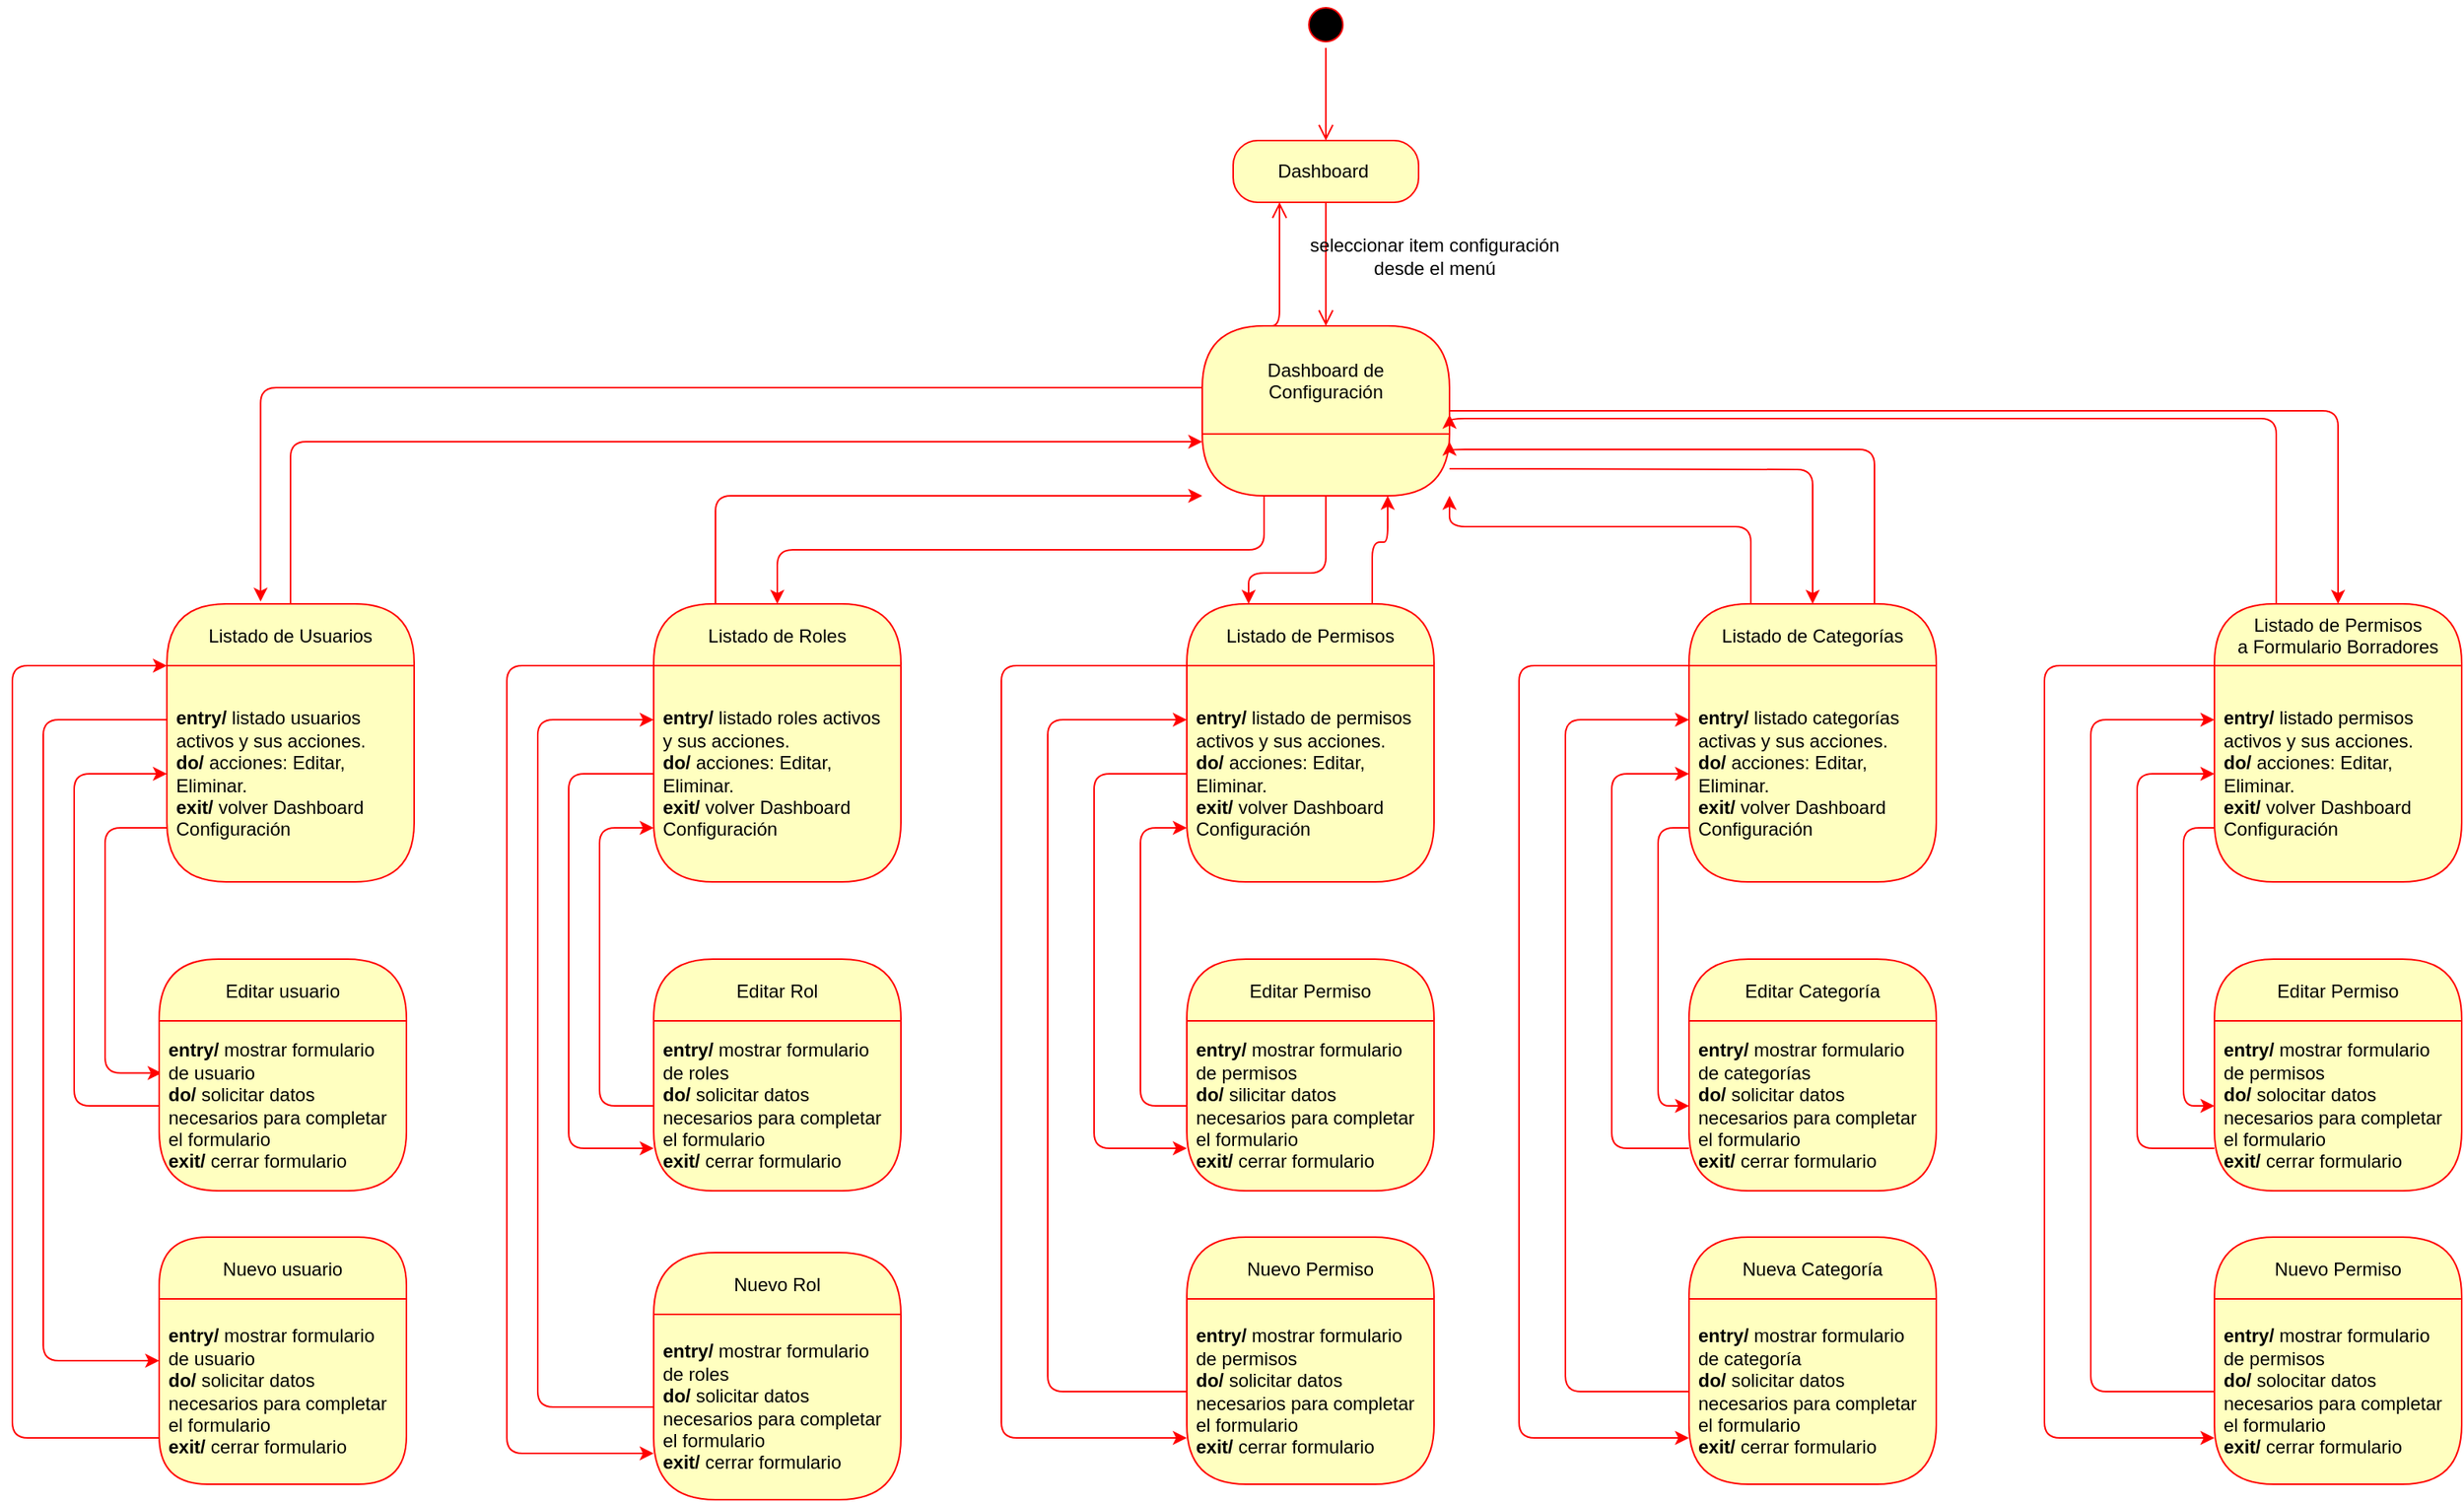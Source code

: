 <mxfile>
    <diagram id="AbvcyODMGbLfHhGxlUP3" name="Page-1">
        <mxGraphModel dx="3198" dy="411" grid="1" gridSize="10" guides="1" tooltips="1" connect="1" arrows="1" fold="1" page="1" pageScale="1" pageWidth="2339" pageHeight="3300" math="0" shadow="0">
            <root>
                <mxCell id="0"/>
                <mxCell id="1" parent="0"/>
                <mxCell id="5" value="" style="ellipse;html=1;shape=startState;fillColor=#000000;strokeColor=#ff0000;" parent="1" vertex="1">
                    <mxGeometry x="460" y="70" width="30" height="30" as="geometry"/>
                </mxCell>
                <mxCell id="6" value="" style="html=1;verticalAlign=bottom;endArrow=open;endSize=8;strokeColor=#ff0000;entryX=0.5;entryY=0;entryDx=0;entryDy=0;" parent="1" source="5" target="7" edge="1">
                    <mxGeometry relative="1" as="geometry">
                        <mxPoint x="475" y="90" as="targetPoint"/>
                    </mxGeometry>
                </mxCell>
                <mxCell id="7" value="Dashboard&amp;nbsp;" style="rounded=1;whiteSpace=wrap;html=1;arcSize=40;fontColor=#000000;fillColor=#ffffc0;strokeColor=#ff0000;" parent="1" vertex="1">
                    <mxGeometry x="415" y="160" width="120" height="40" as="geometry"/>
                </mxCell>
                <mxCell id="8" value="" style="edgeStyle=orthogonalEdgeStyle;html=1;verticalAlign=bottom;endArrow=open;endSize=8;strokeColor=#ff0000;entryX=0.5;entryY=0;entryDx=0;entryDy=0;" parent="1" source="7" target="25" edge="1">
                    <mxGeometry relative="1" as="geometry">
                        <mxPoint x="475" y="190" as="targetPoint"/>
                    </mxGeometry>
                </mxCell>
                <mxCell id="46" value="" style="edgeStyle=elbowEdgeStyle;html=1;fontColor=#000000;strokeColor=#FF0000;elbow=vertical;exitX=0;exitY=0;exitDx=0;exitDy=0;entryX=0.379;entryY=-0.008;entryDx=0;entryDy=0;entryPerimeter=0;" parent="1" target="44" edge="1">
                    <mxGeometry relative="1" as="geometry">
                        <Array as="points">
                            <mxPoint x="370" y="320"/>
                            <mxPoint x="260" y="350"/>
                            <mxPoint x="240" y="370"/>
                        </Array>
                        <mxPoint x="395" y="320" as="sourcePoint"/>
                    </mxGeometry>
                </mxCell>
                <mxCell id="25" value="Dashboard de&#10;Configuración" style="swimlane;fontStyle=0;align=center;verticalAlign=middle;childLayout=stackLayout;horizontal=1;startSize=70;horizontalStack=0;resizeParent=0;resizeLast=1;container=0;fontColor=#000000;collapsible=0;rounded=1;arcSize=32;strokeColor=#ff0000;fillColor=#ffffc0;swimlaneFillColor=#ffffc0;dropTarget=0;" parent="1" vertex="1">
                    <mxGeometry x="395" y="280" width="160" height="110" as="geometry"/>
                </mxCell>
                <mxCell id="81" value="" style="edgeStyle=elbowEdgeStyle;html=1;fontColor=#000000;strokeColor=#FF0000;exitX=0;exitY=0.75;exitDx=0;exitDy=0;entryX=0.01;entryY=0.307;entryDx=0;entryDy=0;entryPerimeter=0;" parent="1" source="45" target="79" edge="1">
                    <mxGeometry relative="1" as="geometry">
                        <Array as="points">
                            <mxPoint x="-315" y="660"/>
                            <mxPoint x="-305" y="730"/>
                            <mxPoint x="-325" y="640"/>
                        </Array>
                    </mxGeometry>
                </mxCell>
                <mxCell id="92" value="" style="edgeStyle=elbowEdgeStyle;html=1;fontColor=#000000;strokeColor=#FF0000;exitX=0;exitY=0.25;exitDx=0;exitDy=0;" parent="1" source="45" target="89" edge="1">
                    <mxGeometry relative="1" as="geometry">
                        <Array as="points">
                            <mxPoint x="-355" y="840"/>
                            <mxPoint x="-345" y="660"/>
                        </Array>
                    </mxGeometry>
                </mxCell>
                <mxCell id="236" style="edgeStyle=elbowEdgeStyle;elbow=vertical;html=1;exitX=0.5;exitY=0;exitDx=0;exitDy=0;entryX=0;entryY=0.5;entryDx=0;entryDy=0;strokeColor=#FF0000;" parent="1" source="44" edge="1">
                    <mxGeometry relative="1" as="geometry">
                        <Array as="points">
                            <mxPoint x="340" y="355"/>
                            <mxPoint x="240" y="370"/>
                        </Array>
                        <mxPoint x="395" y="355" as="targetPoint"/>
                    </mxGeometry>
                </mxCell>
                <mxCell id="44" value="Listado de Usuarios" style="swimlane;fontStyle=0;align=center;verticalAlign=middle;childLayout=stackLayout;horizontal=1;startSize=40;horizontalStack=0;resizeParent=0;resizeLast=1;container=0;fontColor=#000000;collapsible=0;rounded=1;arcSize=32;strokeColor=#ff0000;fillColor=#ffffc0;swimlaneFillColor=#ffffc0;dropTarget=0;" parent="1" vertex="1">
                    <mxGeometry x="-275" y="460" width="160" height="180" as="geometry"/>
                </mxCell>
                <mxCell id="45" value="&lt;b&gt;entry/&lt;/b&gt; listado usuarios activos y sus acciones.&lt;br&gt;&lt;b&gt;do/&lt;/b&gt; acciones: Editar, Eliminar.&lt;br&gt;&lt;b&gt;exit/&lt;/b&gt; volver Dashboard Configuración" style="text;html=1;strokeColor=none;fillColor=none;align=left;verticalAlign=middle;spacingLeft=4;spacingRight=4;whiteSpace=wrap;overflow=hidden;rotatable=0;fontColor=#000000;" parent="44" vertex="1">
                    <mxGeometry y="40" width="160" height="140" as="geometry"/>
                </mxCell>
                <mxCell id="87" style="edgeStyle=elbowEdgeStyle;html=1;exitX=0;exitY=0.5;exitDx=0;exitDy=0;entryX=0;entryY=0.5;entryDx=0;entryDy=0;fontColor=#000000;strokeColor=#FF0000;" parent="1" source="79" target="45" edge="1">
                    <mxGeometry relative="1" as="geometry">
                        <Array as="points">
                            <mxPoint x="-335" y="670"/>
                        </Array>
                    </mxGeometry>
                </mxCell>
                <mxCell id="78" value="Editar usuario" style="swimlane;fontStyle=0;align=center;verticalAlign=middle;childLayout=stackLayout;horizontal=1;startSize=40;horizontalStack=0;resizeParent=0;resizeLast=1;container=0;fontColor=#000000;collapsible=0;rounded=1;arcSize=32;strokeColor=#ff0000;fillColor=#ffffc0;swimlaneFillColor=#ffffc0;dropTarget=0;" parent="1" vertex="1">
                    <mxGeometry x="-280" y="690" width="160" height="150" as="geometry"/>
                </mxCell>
                <mxCell id="79" value="&lt;b&gt;entry/&lt;/b&gt; mostrar formulario de usuario&lt;br&gt;&lt;b&gt;do/&lt;/b&gt; solicitar datos necesarios para completar el formulario&lt;br&gt;&lt;b&gt;exit/&lt;/b&gt; cerrar formulario" style="text;html=1;strokeColor=none;fillColor=none;align=left;verticalAlign=middle;spacingLeft=4;spacingRight=4;whiteSpace=wrap;overflow=hidden;rotatable=0;fontColor=#000000;" parent="78" vertex="1">
                    <mxGeometry y="40" width="160" height="110" as="geometry"/>
                </mxCell>
                <mxCell id="94" style="edgeStyle=elbowEdgeStyle;html=1;exitX=0;exitY=0.75;exitDx=0;exitDy=0;entryX=0;entryY=0;entryDx=0;entryDy=0;fontColor=#000000;strokeColor=#FF0000;" parent="1" source="90" target="45" edge="1">
                    <mxGeometry relative="1" as="geometry">
                        <Array as="points">
                            <mxPoint x="-375" y="700"/>
                            <mxPoint x="-335" y="820"/>
                        </Array>
                    </mxGeometry>
                </mxCell>
                <mxCell id="89" value="Nuevo usuario" style="swimlane;fontStyle=0;align=center;verticalAlign=middle;childLayout=stackLayout;horizontal=1;startSize=40;horizontalStack=0;resizeParent=0;resizeLast=1;container=0;fontColor=#000000;collapsible=0;rounded=1;arcSize=26;strokeColor=#ff0000;fillColor=#ffffc0;swimlaneFillColor=#ffffc0;dropTarget=0;" parent="1" vertex="1">
                    <mxGeometry x="-280" y="870" width="160" height="160" as="geometry"/>
                </mxCell>
                <mxCell id="90" value="&lt;b&gt;entry/&lt;/b&gt;&lt;span&gt;&amp;nbsp;mostrar formulario de usuario&lt;/span&gt;&lt;br&gt;&lt;b&gt;do/&lt;/b&gt;&lt;span&gt;&amp;nbsp;solicitar datos necesarios para completar el formulario&lt;/span&gt;&lt;br&gt;&lt;b&gt;exit/&lt;/b&gt;&lt;span&gt;&amp;nbsp;cerrar formulario&lt;/span&gt;" style="text;html=1;strokeColor=none;fillColor=none;align=left;verticalAlign=middle;spacingLeft=4;spacingRight=4;whiteSpace=wrap;overflow=hidden;rotatable=0;fontColor=#000000;" parent="89" vertex="1">
                    <mxGeometry y="40" width="160" height="120" as="geometry"/>
                </mxCell>
                <mxCell id="174" value="&lt;b&gt;entry/&lt;/b&gt;&lt;span&gt;&amp;nbsp;mostrar formulario de borrador&lt;/span&gt;&lt;br&gt;&lt;b&gt;do/&lt;/b&gt;&lt;span&gt;&amp;nbsp;solicitar datos necesarios para completar el formulario&lt;/span&gt;&lt;br&gt;&lt;b&gt;exit/&lt;/b&gt;&lt;span&gt;&amp;nbsp;cerrar formulario&lt;/span&gt;" style="text;html=1;strokeColor=none;fillColor=none;align=left;verticalAlign=middle;spacingLeft=4;spacingRight=4;whiteSpace=wrap;overflow=hidden;rotatable=0;fontColor=#000000;" parent="89" vertex="1">
                    <mxGeometry y="160" width="160" as="geometry"/>
                </mxCell>
                <mxCell id="126" value="" style="edgeStyle=elbowEdgeStyle;html=1;fontColor=#000000;strokeColor=#FF0000;exitX=0.25;exitY=1;exitDx=0;exitDy=0;elbow=vertical;" parent="1" target="130" edge="1">
                    <mxGeometry relative="1" as="geometry">
                        <mxPoint x="435" y="390" as="sourcePoint"/>
                    </mxGeometry>
                </mxCell>
                <mxCell id="127" value="" style="edgeStyle=elbowEdgeStyle;html=1;fontColor=#000000;strokeColor=#FF0000;exitX=0;exitY=0.5;exitDx=0;exitDy=0;entryX=0;entryY=0.75;entryDx=0;entryDy=0;" parent="1" source="131" target="134" edge="1">
                    <mxGeometry relative="1" as="geometry">
                        <Array as="points">
                            <mxPoint x="-15" y="750"/>
                            <mxPoint x="-25" y="750"/>
                            <mxPoint x="-15" y="750"/>
                        </Array>
                    </mxGeometry>
                </mxCell>
                <mxCell id="129" value="" style="edgeStyle=elbowEdgeStyle;html=1;fontColor=#000000;strokeColor=#FF0000;exitX=0;exitY=0;exitDx=0;exitDy=0;entryX=0;entryY=0.75;entryDx=0;entryDy=0;" parent="1" source="131" target="141" edge="1">
                    <mxGeometry relative="1" as="geometry">
                        <Array as="points">
                            <mxPoint x="-55" y="740"/>
                            <mxPoint x="-65" y="820"/>
                        </Array>
                    </mxGeometry>
                </mxCell>
                <mxCell id="130" value="Listado de Roles" style="swimlane;fontStyle=0;align=center;verticalAlign=middle;childLayout=stackLayout;horizontal=1;startSize=40;horizontalStack=0;resizeParent=0;resizeLast=1;container=0;fontColor=#000000;collapsible=0;rounded=1;arcSize=32;strokeColor=#ff0000;fillColor=#ffffc0;swimlaneFillColor=#ffffc0;dropTarget=0;" parent="1" vertex="1">
                    <mxGeometry x="40" y="460" width="160" height="180" as="geometry"/>
                </mxCell>
                <mxCell id="131" value="&lt;b&gt;entry/&lt;/b&gt; listado roles activos y sus acciones.&lt;br&gt;&lt;b&gt;do/&lt;/b&gt; acciones: Editar, Eliminar.&lt;br&gt;&lt;b&gt;exit/&lt;/b&gt; volver Dashboard Configuración" style="text;html=1;strokeColor=none;fillColor=none;align=left;verticalAlign=middle;spacingLeft=4;spacingRight=4;whiteSpace=wrap;overflow=hidden;rotatable=0;fontColor=#000000;" parent="130" vertex="1">
                    <mxGeometry y="40" width="160" height="140" as="geometry"/>
                </mxCell>
                <mxCell id="132" style="edgeStyle=elbowEdgeStyle;html=1;exitX=0;exitY=0.5;exitDx=0;exitDy=0;entryX=0;entryY=0.75;entryDx=0;entryDy=0;fontColor=#000000;strokeColor=#FF0000;" parent="1" source="134" target="131" edge="1">
                    <mxGeometry relative="1" as="geometry">
                        <Array as="points">
                            <mxPoint x="5" y="810"/>
                        </Array>
                    </mxGeometry>
                </mxCell>
                <mxCell id="133" value="Editar Rol" style="swimlane;fontStyle=0;align=center;verticalAlign=middle;childLayout=stackLayout;horizontal=1;startSize=40;horizontalStack=0;resizeParent=0;resizeLast=1;container=0;fontColor=#000000;collapsible=0;rounded=1;arcSize=32;strokeColor=#ff0000;fillColor=#ffffc0;swimlaneFillColor=#ffffc0;dropTarget=0;" parent="1" vertex="1">
                    <mxGeometry x="40" y="690" width="160" height="150" as="geometry"/>
                </mxCell>
                <mxCell id="134" value="&lt;b&gt;entry/&lt;/b&gt; mostrar formulario de roles&lt;br&gt;&lt;b&gt;do/&lt;/b&gt; solicitar datos necesarios para completar el formulario&lt;br&gt;&lt;b&gt;exit/&lt;/b&gt; cerrar formulario" style="text;html=1;strokeColor=none;fillColor=none;align=left;verticalAlign=middle;spacingLeft=4;spacingRight=4;whiteSpace=wrap;overflow=hidden;rotatable=0;fontColor=#000000;" parent="133" vertex="1">
                    <mxGeometry y="40" width="160" height="110" as="geometry"/>
                </mxCell>
                <mxCell id="139" style="edgeStyle=elbowEdgeStyle;html=1;entryX=0;entryY=0.25;entryDx=0;entryDy=0;fontColor=#000000;strokeColor=#FF0000;" parent="1" source="141" target="131" edge="1">
                    <mxGeometry relative="1" as="geometry">
                        <Array as="points">
                            <mxPoint x="-35" y="740"/>
                            <mxPoint x="-45" y="750"/>
                            <mxPoint x="-35" y="830"/>
                        </Array>
                    </mxGeometry>
                </mxCell>
                <mxCell id="140" value="Nuevo Rol" style="swimlane;fontStyle=0;align=center;verticalAlign=middle;childLayout=stackLayout;horizontal=1;startSize=40;horizontalStack=0;resizeParent=0;resizeLast=1;container=0;fontColor=#000000;collapsible=0;rounded=1;arcSize=40;strokeColor=#ff0000;fillColor=#ffffc0;swimlaneFillColor=#ffffc0;dropTarget=0;" parent="1" vertex="1">
                    <mxGeometry x="40" y="880" width="160" height="160" as="geometry"/>
                </mxCell>
                <mxCell id="141" value="&lt;b&gt;entry/&lt;/b&gt;&lt;span&gt;&amp;nbsp;mostrar formulario de roles&lt;/span&gt;&lt;br&gt;&lt;b&gt;do/&lt;/b&gt;&lt;span&gt;&amp;nbsp;solicitar datos necesarios para completar el formulario&lt;/span&gt;&lt;br&gt;&lt;b&gt;exit/&lt;/b&gt;&lt;span&gt;&amp;nbsp;cerrar formulario&lt;/span&gt;" style="text;html=1;strokeColor=none;fillColor=none;align=left;verticalAlign=middle;spacingLeft=4;spacingRight=4;whiteSpace=wrap;overflow=hidden;rotatable=0;fontColor=#000000;" parent="140" vertex="1">
                    <mxGeometry y="40" width="160" height="120" as="geometry"/>
                </mxCell>
                <mxCell id="142" value="" style="edgeStyle=elbowEdgeStyle;html=1;fontColor=#000000;strokeColor=#FF0000;exitX=0.5;exitY=1;exitDx=0;exitDy=0;elbow=vertical;entryX=0.25;entryY=0;entryDx=0;entryDy=0;" parent="1" target="146" edge="1">
                    <mxGeometry relative="1" as="geometry">
                        <mxPoint x="475" y="390" as="sourcePoint"/>
                        <Array as="points">
                            <mxPoint x="510" y="440"/>
                        </Array>
                    </mxGeometry>
                </mxCell>
                <mxCell id="143" value="" style="edgeStyle=elbowEdgeStyle;html=1;fontColor=#000000;strokeColor=#FF0000;exitX=0;exitY=0.5;exitDx=0;exitDy=0;entryX=0;entryY=0.75;entryDx=0;entryDy=0;" parent="1" source="147" target="150" edge="1">
                    <mxGeometry relative="1" as="geometry">
                        <mxPoint x="695" y="670" as="sourcePoint"/>
                        <Array as="points">
                            <mxPoint x="325" y="810"/>
                        </Array>
                    </mxGeometry>
                </mxCell>
                <mxCell id="145" value="" style="edgeStyle=elbowEdgeStyle;html=1;fontColor=#000000;strokeColor=#FF0000;exitX=0;exitY=0;exitDx=0;exitDy=0;entryX=0;entryY=0.75;entryDx=0;entryDy=0;" parent="1" source="147" target="157" edge="1">
                    <mxGeometry relative="1" as="geometry">
                        <Array as="points">
                            <mxPoint x="265" y="1160"/>
                            <mxPoint x="265" y="860"/>
                        </Array>
                    </mxGeometry>
                </mxCell>
                <mxCell id="146" value="Listado de Permisos" style="swimlane;fontStyle=0;align=center;verticalAlign=middle;childLayout=stackLayout;horizontal=1;startSize=40;horizontalStack=0;resizeParent=0;resizeLast=1;container=0;fontColor=#000000;collapsible=0;rounded=1;arcSize=32;strokeColor=#ff0000;fillColor=#ffffc0;swimlaneFillColor=#ffffc0;dropTarget=0;" parent="1" vertex="1">
                    <mxGeometry x="385" y="460" width="160" height="180" as="geometry"/>
                </mxCell>
                <mxCell id="147" value="&lt;b&gt;entry/&lt;/b&gt; listado de permisos activos y sus acciones.&lt;br&gt;&lt;b&gt;do/&lt;/b&gt; acciones: Editar,&amp;nbsp; Eliminar.&lt;br&gt;&lt;b&gt;exit/&lt;/b&gt; volver Dashboard Configuración" style="text;html=1;strokeColor=none;fillColor=none;align=left;verticalAlign=middle;spacingLeft=4;spacingRight=4;whiteSpace=wrap;overflow=hidden;rotatable=0;fontColor=#000000;" parent="146" vertex="1">
                    <mxGeometry y="40" width="160" height="140" as="geometry"/>
                </mxCell>
                <mxCell id="148" style="edgeStyle=elbowEdgeStyle;html=1;exitX=0;exitY=0.5;exitDx=0;exitDy=0;fontColor=#000000;strokeColor=#FF0000;entryX=0;entryY=0.75;entryDx=0;entryDy=0;" parent="1" source="150" target="147" edge="1">
                    <mxGeometry relative="1" as="geometry">
                        <mxPoint x="735" y="650" as="targetPoint"/>
                        <Array as="points">
                            <mxPoint x="355" y="670"/>
                        </Array>
                    </mxGeometry>
                </mxCell>
                <mxCell id="149" value="Editar Permiso" style="swimlane;fontStyle=0;align=center;verticalAlign=middle;childLayout=stackLayout;horizontal=1;startSize=40;horizontalStack=0;resizeParent=0;resizeLast=1;container=0;fontColor=#000000;collapsible=0;rounded=1;arcSize=32;strokeColor=#ff0000;fillColor=#ffffc0;swimlaneFillColor=#ffffc0;dropTarget=0;" parent="1" vertex="1">
                    <mxGeometry x="385" y="690" width="160" height="150" as="geometry"/>
                </mxCell>
                <mxCell id="150" value="&lt;b&gt;entry/&lt;/b&gt; mostrar formulario de permisos&lt;br&gt;&lt;b&gt;do/&lt;/b&gt; silicitar datos necesarios para completar el formulario&lt;br&gt;&lt;b&gt;exit/&lt;/b&gt; cerrar formulario" style="text;html=1;strokeColor=none;fillColor=none;align=left;verticalAlign=middle;spacingLeft=4;spacingRight=4;whiteSpace=wrap;overflow=hidden;rotatable=0;fontColor=#000000;" parent="149" vertex="1">
                    <mxGeometry y="40" width="160" height="110" as="geometry"/>
                </mxCell>
                <mxCell id="155" style="edgeStyle=elbowEdgeStyle;html=1;exitX=0;exitY=0.5;exitDx=0;exitDy=0;entryX=0;entryY=0.25;entryDx=0;entryDy=0;fontColor=#000000;strokeColor=#FF0000;" parent="1" source="157" target="147" edge="1">
                    <mxGeometry relative="1" as="geometry">
                        <Array as="points">
                            <mxPoint x="295" y="830"/>
                        </Array>
                    </mxGeometry>
                </mxCell>
                <mxCell id="156" value="Nuevo Permiso" style="swimlane;fontStyle=0;align=center;verticalAlign=middle;childLayout=stackLayout;horizontal=1;startSize=40;horizontalStack=0;resizeParent=0;resizeLast=1;container=0;fontColor=#000000;collapsible=0;rounded=1;arcSize=32;strokeColor=#ff0000;fillColor=#ffffc0;swimlaneFillColor=#ffffc0;dropTarget=0;" parent="1" vertex="1">
                    <mxGeometry x="385" y="870" width="160" height="160" as="geometry"/>
                </mxCell>
                <mxCell id="157" value="&lt;b&gt;entry/&lt;/b&gt;&lt;span&gt;&amp;nbsp;mostrar formulario de permisos&lt;/span&gt;&lt;br&gt;&lt;b&gt;do/&lt;/b&gt;&lt;span&gt;&amp;nbsp;solicitar datos necesarios para completar el formulario&lt;/span&gt;&lt;br&gt;&lt;b&gt;exit/&lt;/b&gt;&lt;span&gt;&amp;nbsp;cerrar formulario&lt;/span&gt;" style="text;html=1;strokeColor=none;fillColor=none;align=left;verticalAlign=middle;spacingLeft=4;spacingRight=4;whiteSpace=wrap;overflow=hidden;rotatable=0;fontColor=#000000;" parent="156" vertex="1">
                    <mxGeometry y="40" width="160" height="120" as="geometry"/>
                </mxCell>
                <mxCell id="158" value="" style="edgeStyle=elbowEdgeStyle;html=1;fontColor=#000000;strokeColor=#FF0000;elbow=vertical;exitX=1;exitY=0.75;exitDx=0;exitDy=0;" parent="1" target="162" edge="1">
                    <mxGeometry relative="1" as="geometry">
                        <mxPoint x="555" y="372.5" as="sourcePoint"/>
                        <Array as="points">
                            <mxPoint x="640" y="373"/>
                            <mxPoint x="760" y="380"/>
                            <mxPoint x="780" y="370"/>
                            <mxPoint x="710" y="400"/>
                            <mxPoint x="710" y="410"/>
                            <mxPoint x="730" y="400"/>
                            <mxPoint x="740" y="420"/>
                            <mxPoint x="750" y="370"/>
                            <mxPoint x="680" y="410"/>
                        </Array>
                    </mxGeometry>
                </mxCell>
                <mxCell id="159" value="" style="edgeStyle=elbowEdgeStyle;html=1;fontColor=#000000;strokeColor=#FF0000;exitX=0;exitY=0.75;exitDx=0;exitDy=0;entryX=0;entryY=0.5;entryDx=0;entryDy=0;" parent="1" source="163" target="166" edge="1">
                    <mxGeometry relative="1" as="geometry">
                        <mxPoint x="1030" y="630" as="sourcePoint"/>
                        <Array as="points">
                            <mxPoint x="690" y="720"/>
                            <mxPoint x="680" y="690"/>
                        </Array>
                    </mxGeometry>
                </mxCell>
                <mxCell id="161" value="" style="edgeStyle=elbowEdgeStyle;html=1;fontColor=#000000;strokeColor=#FF0000;exitX=0;exitY=0;exitDx=0;exitDy=0;entryX=0;entryY=0.75;entryDx=0;entryDy=0;" parent="1" source="163" target="173" edge="1">
                    <mxGeometry relative="1" as="geometry">
                        <Array as="points">
                            <mxPoint x="600" y="710"/>
                            <mxPoint x="610" y="700"/>
                        </Array>
                    </mxGeometry>
                </mxCell>
                <mxCell id="162" value="Listado de Categorías" style="swimlane;fontStyle=0;align=center;verticalAlign=middle;childLayout=stackLayout;horizontal=1;startSize=40;horizontalStack=0;resizeParent=0;resizeLast=1;container=0;fontColor=#000000;collapsible=0;rounded=1;arcSize=32;strokeColor=#ff0000;fillColor=#ffffc0;swimlaneFillColor=#ffffc0;dropTarget=0;" parent="1" vertex="1">
                    <mxGeometry x="710" y="460" width="160" height="180" as="geometry"/>
                </mxCell>
                <mxCell id="163" value="&lt;b&gt;entry/&lt;/b&gt; listado categorías activas y sus acciones.&amp;nbsp;&lt;br&gt;&lt;b&gt;do/&lt;/b&gt; acciones: Editar,&amp;nbsp; Eliminar.&lt;br&gt;&lt;b&gt;exit/&lt;/b&gt; volver Dashboard Configuración" style="text;html=1;strokeColor=none;fillColor=none;align=left;verticalAlign=middle;spacingLeft=4;spacingRight=4;whiteSpace=wrap;overflow=hidden;rotatable=0;fontColor=#000000;" parent="162" vertex="1">
                    <mxGeometry y="40" width="160" height="140" as="geometry"/>
                </mxCell>
                <mxCell id="164" style="edgeStyle=elbowEdgeStyle;html=1;exitX=0;exitY=0.75;exitDx=0;exitDy=0;fontColor=#000000;strokeColor=#FF0000;entryX=0;entryY=0.5;entryDx=0;entryDy=0;" parent="1" source="166" target="163" edge="1">
                    <mxGeometry relative="1" as="geometry">
                        <mxPoint x="1000" y="580" as="targetPoint"/>
                        <Array as="points">
                            <mxPoint x="660" y="710"/>
                        </Array>
                    </mxGeometry>
                </mxCell>
                <mxCell id="165" value="Editar Categoría" style="swimlane;fontStyle=0;align=center;verticalAlign=middle;childLayout=stackLayout;horizontal=1;startSize=40;horizontalStack=0;resizeParent=0;resizeLast=1;container=0;fontColor=#000000;collapsible=0;rounded=1;arcSize=32;strokeColor=#ff0000;fillColor=#ffffc0;swimlaneFillColor=#ffffc0;dropTarget=0;" parent="1" vertex="1">
                    <mxGeometry x="710" y="690" width="160" height="150" as="geometry"/>
                </mxCell>
                <mxCell id="166" value="&lt;b&gt;entry/&lt;/b&gt; mostrar formulario de categorías&lt;br&gt;&lt;b&gt;do/&lt;/b&gt; solicitar datos necesarios para completar el formulario&lt;br&gt;&lt;b&gt;exit/&lt;/b&gt; cerrar formulario" style="text;html=1;strokeColor=none;fillColor=none;align=left;verticalAlign=middle;spacingLeft=4;spacingRight=4;whiteSpace=wrap;overflow=hidden;rotatable=0;fontColor=#000000;" parent="165" vertex="1">
                    <mxGeometry y="40" width="160" height="110" as="geometry"/>
                </mxCell>
                <mxCell id="171" style="edgeStyle=elbowEdgeStyle;html=1;fontColor=#000000;strokeColor=#FF0000;entryX=0;entryY=0.25;entryDx=0;entryDy=0;" parent="1" source="173" target="163" edge="1">
                    <mxGeometry relative="1" as="geometry">
                        <mxPoint x="930" y="600" as="targetPoint"/>
                        <Array as="points">
                            <mxPoint x="630" y="710"/>
                            <mxPoint x="590" y="840"/>
                        </Array>
                    </mxGeometry>
                </mxCell>
                <mxCell id="172" value="Nueva Categoría" style="swimlane;fontStyle=0;align=center;verticalAlign=middle;childLayout=stackLayout;horizontal=1;startSize=40;horizontalStack=0;resizeParent=0;resizeLast=1;container=0;fontColor=#000000;collapsible=0;rounded=1;arcSize=32;strokeColor=#ff0000;fillColor=#ffffc0;swimlaneFillColor=#ffffc0;dropTarget=0;" parent="1" vertex="1">
                    <mxGeometry x="710" y="870" width="160" height="160" as="geometry"/>
                </mxCell>
                <mxCell id="173" value="&lt;b&gt;entry/&lt;/b&gt;&lt;span&gt;&amp;nbsp;mostrar formulario de categoría&lt;/span&gt;&lt;br&gt;&lt;b&gt;do/&lt;/b&gt;&lt;span&gt;&amp;nbsp;solicitar datos necesarios para completar el formulario&lt;/span&gt;&lt;br&gt;&lt;b&gt;exit/&lt;/b&gt;&lt;span&gt;&amp;nbsp;cerrar formulario&lt;/span&gt;" style="text;html=1;strokeColor=none;fillColor=none;align=left;verticalAlign=middle;spacingLeft=4;spacingRight=4;whiteSpace=wrap;overflow=hidden;rotatable=0;fontColor=#000000;" parent="172" vertex="1">
                    <mxGeometry y="40" width="160" height="120" as="geometry"/>
                </mxCell>
                <mxCell id="175" value="" style="edgeStyle=elbowEdgeStyle;html=1;fontColor=#000000;strokeColor=#FF0000;exitX=0;exitY=0.75;exitDx=0;exitDy=0;entryX=0;entryY=0.5;entryDx=0;entryDy=0;" parent="1" source="179" target="182" edge="1">
                    <mxGeometry relative="1" as="geometry">
                        <mxPoint x="1370" y="630" as="sourcePoint"/>
                        <Array as="points">
                            <mxPoint x="1030" y="720"/>
                            <mxPoint x="1020" y="690"/>
                        </Array>
                    </mxGeometry>
                </mxCell>
                <mxCell id="177" value="" style="edgeStyle=elbowEdgeStyle;html=1;fontColor=#000000;strokeColor=#FF0000;exitX=0;exitY=0;exitDx=0;exitDy=0;entryX=0;entryY=0.75;entryDx=0;entryDy=0;" parent="1" source="179" target="189" edge="1">
                    <mxGeometry relative="1" as="geometry">
                        <Array as="points">
                            <mxPoint x="940" y="710"/>
                            <mxPoint x="950" y="700"/>
                        </Array>
                    </mxGeometry>
                </mxCell>
                <mxCell id="178" value="Listado de Permisos &#10;a Formulario Borradores" style="swimlane;fontStyle=0;align=center;verticalAlign=middle;childLayout=stackLayout;horizontal=1;startSize=40;horizontalStack=0;resizeParent=0;resizeLast=1;container=0;fontColor=#000000;collapsible=0;rounded=1;arcSize=32;strokeColor=#ff0000;fillColor=#ffffc0;swimlaneFillColor=#ffffc0;dropTarget=0;" parent="1" vertex="1">
                    <mxGeometry x="1050" y="460" width="160" height="180" as="geometry"/>
                </mxCell>
                <mxCell id="179" value="&lt;b&gt;entry/&lt;/b&gt; listado permisos activos y sus acciones.&lt;br&gt;&lt;b&gt;do/&lt;/b&gt; acciones: Editar, Eliminar.&lt;br&gt;&lt;b&gt;exit/&lt;/b&gt; volver Dashboard Configuración" style="text;html=1;strokeColor=none;fillColor=none;align=left;verticalAlign=middle;spacingLeft=4;spacingRight=4;whiteSpace=wrap;overflow=hidden;rotatable=0;fontColor=#000000;" parent="178" vertex="1">
                    <mxGeometry y="40" width="160" height="140" as="geometry"/>
                </mxCell>
                <mxCell id="180" style="edgeStyle=elbowEdgeStyle;html=1;exitX=0;exitY=0.75;exitDx=0;exitDy=0;fontColor=#000000;strokeColor=#FF0000;entryX=0;entryY=0.5;entryDx=0;entryDy=0;" parent="1" source="182" target="179" edge="1">
                    <mxGeometry relative="1" as="geometry">
                        <mxPoint x="1340" y="580" as="targetPoint"/>
                        <Array as="points">
                            <mxPoint x="1000" y="710"/>
                        </Array>
                    </mxGeometry>
                </mxCell>
                <mxCell id="181" value="Editar Permiso" style="swimlane;fontStyle=0;align=center;verticalAlign=middle;childLayout=stackLayout;horizontal=1;startSize=40;horizontalStack=0;resizeParent=0;resizeLast=1;container=0;fontColor=#000000;collapsible=0;rounded=1;arcSize=32;strokeColor=#ff0000;fillColor=#ffffc0;swimlaneFillColor=#ffffc0;dropTarget=0;" parent="1" vertex="1">
                    <mxGeometry x="1050" y="690" width="160" height="150" as="geometry"/>
                </mxCell>
                <mxCell id="182" value="&lt;b&gt;entry/&lt;/b&gt; mostrar formulario de permisos&lt;br&gt;&lt;b&gt;do/&lt;/b&gt; solocitar datos necesarios para completar el formulario&lt;br&gt;&lt;b&gt;exit/&lt;/b&gt; cerrar formulario" style="text;html=1;strokeColor=none;fillColor=none;align=left;verticalAlign=middle;spacingLeft=4;spacingRight=4;whiteSpace=wrap;overflow=hidden;rotatable=0;fontColor=#000000;" parent="181" vertex="1">
                    <mxGeometry y="40" width="160" height="110" as="geometry"/>
                </mxCell>
                <mxCell id="187" style="edgeStyle=elbowEdgeStyle;html=1;fontColor=#000000;strokeColor=#FF0000;entryX=0;entryY=0.25;entryDx=0;entryDy=0;" parent="1" source="189" target="179" edge="1">
                    <mxGeometry relative="1" as="geometry">
                        <mxPoint x="1270" y="600" as="targetPoint"/>
                        <Array as="points">
                            <mxPoint x="970" y="710"/>
                            <mxPoint x="930" y="840"/>
                        </Array>
                    </mxGeometry>
                </mxCell>
                <mxCell id="188" value="Nuevo Permiso" style="swimlane;fontStyle=0;align=center;verticalAlign=middle;childLayout=stackLayout;horizontal=1;startSize=40;horizontalStack=0;resizeParent=0;resizeLast=1;container=0;fontColor=#000000;collapsible=0;rounded=1;arcSize=32;strokeColor=#ff0000;fillColor=#ffffc0;swimlaneFillColor=#ffffc0;dropTarget=0;" parent="1" vertex="1">
                    <mxGeometry x="1050" y="870" width="160" height="160" as="geometry"/>
                </mxCell>
                <mxCell id="189" value="&lt;b&gt;entry/&lt;/b&gt;&lt;span&gt;&amp;nbsp;mostrar formulario de permisos&lt;/span&gt;&lt;br&gt;&lt;b&gt;do/&lt;/b&gt;&lt;span&gt;&amp;nbsp;solocitar datos necesarios para completar el formulario&lt;/span&gt;&lt;br&gt;&lt;b&gt;exit/&lt;/b&gt;&lt;span&gt;&amp;nbsp;cerrar formulario&lt;/span&gt;" style="text;html=1;strokeColor=none;fillColor=none;align=left;verticalAlign=middle;spacingLeft=4;spacingRight=4;whiteSpace=wrap;overflow=hidden;rotatable=0;fontColor=#000000;" parent="188" vertex="1">
                    <mxGeometry y="40" width="160" height="120" as="geometry"/>
                </mxCell>
                <mxCell id="235" value="" style="edgeStyle=elbowEdgeStyle;html=1;fontColor=#000000;strokeColor=#FF0000;exitX=1;exitY=0.5;exitDx=0;exitDy=0;elbow=vertical;entryX=0.5;entryY=0;entryDx=0;entryDy=0;" parent="1" source="25" target="178" edge="1">
                    <mxGeometry relative="1" as="geometry">
                        <mxPoint x="640" y="340" as="sourcePoint"/>
                        <mxPoint x="1135" y="410" as="targetPoint"/>
                        <Array as="points">
                            <mxPoint x="650" y="335"/>
                            <mxPoint x="750" y="350"/>
                            <mxPoint x="865" y="370"/>
                            <mxPoint x="875" y="320"/>
                            <mxPoint x="805" y="360"/>
                        </Array>
                    </mxGeometry>
                </mxCell>
                <mxCell id="237" style="edgeStyle=elbowEdgeStyle;elbow=vertical;html=1;exitX=0.25;exitY=0;exitDx=0;exitDy=0;strokeColor=#FF0000;entryX=0;entryY=1;entryDx=0;entryDy=0;" parent="1" source="130" edge="1">
                    <mxGeometry relative="1" as="geometry">
                        <mxPoint x="30" y="470" as="sourcePoint"/>
                        <mxPoint x="395" y="390" as="targetPoint"/>
                        <Array as="points">
                            <mxPoint x="295" y="390"/>
                        </Array>
                    </mxGeometry>
                </mxCell>
                <mxCell id="238" style="edgeStyle=elbowEdgeStyle;elbow=vertical;html=1;exitX=0.75;exitY=0;exitDx=0;exitDy=0;strokeColor=#FF0000;entryX=0.75;entryY=1;entryDx=0;entryDy=0;" parent="1" source="146" edge="1">
                    <mxGeometry relative="1" as="geometry">
                        <mxPoint x="940" y="335" as="sourcePoint"/>
                        <mxPoint x="515" y="390" as="targetPoint"/>
                        <Array as="points">
                            <mxPoint x="490" y="420"/>
                            <mxPoint x="720" y="420"/>
                            <mxPoint x="1160" y="245"/>
                        </Array>
                    </mxGeometry>
                </mxCell>
                <mxCell id="239" style="edgeStyle=elbowEdgeStyle;elbow=vertical;html=1;exitX=0.25;exitY=0;exitDx=0;exitDy=0;strokeColor=#FF0000;entryX=1;entryY=1;entryDx=0;entryDy=0;" parent="1" source="162" edge="1">
                    <mxGeometry relative="1" as="geometry">
                        <mxPoint x="915" y="460" as="sourcePoint"/>
                        <mxPoint x="555" y="390" as="targetPoint"/>
                        <Array as="points">
                            <mxPoint x="790" y="410"/>
                            <mxPoint x="915" y="420"/>
                            <mxPoint x="1355" y="245"/>
                        </Array>
                    </mxGeometry>
                </mxCell>
                <mxCell id="240" style="edgeStyle=elbowEdgeStyle;elbow=vertical;html=1;exitX=0.75;exitY=0;exitDx=0;exitDy=0;strokeColor=#FF0000;entryX=1;entryY=0.5;entryDx=0;entryDy=0;" parent="1" source="162" edge="1">
                    <mxGeometry relative="1" as="geometry">
                        <mxPoint x="1075" y="330" as="sourcePoint"/>
                        <mxPoint x="555" y="355" as="targetPoint"/>
                        <Array as="points">
                            <mxPoint x="650" y="360"/>
                            <mxPoint x="870" y="370"/>
                            <mxPoint x="1075" y="290"/>
                            <mxPoint x="1515" y="115"/>
                        </Array>
                    </mxGeometry>
                </mxCell>
                <mxCell id="241" style="edgeStyle=elbowEdgeStyle;elbow=vertical;html=1;exitX=0.25;exitY=0;exitDx=0;exitDy=0;strokeColor=#FF0000;entryX=1;entryY=0.25;entryDx=0;entryDy=0;" parent="1" source="178" edge="1">
                    <mxGeometry relative="1" as="geometry">
                        <mxPoint x="1015" y="330" as="sourcePoint"/>
                        <mxPoint x="555" y="337.5" as="targetPoint"/>
                        <Array as="points">
                            <mxPoint x="650" y="340"/>
                            <mxPoint x="1130" y="360"/>
                            <mxPoint x="1015" y="290"/>
                            <mxPoint x="1455" y="115"/>
                        </Array>
                    </mxGeometry>
                </mxCell>
                <mxCell id="246" value="seleccionar item configuración&lt;br&gt;desde el menú" style="text;html=1;align=center;verticalAlign=middle;resizable=0;points=[];autosize=1;strokeColor=none;fillColor=none;" vertex="1" parent="1">
                    <mxGeometry x="455" y="220" width="180" height="30" as="geometry"/>
                </mxCell>
                <mxCell id="247" value="" style="edgeStyle=orthogonalEdgeStyle;html=1;verticalAlign=bottom;endArrow=open;endSize=8;strokeColor=#ff0000;entryX=0.25;entryY=1;entryDx=0;entryDy=0;exitX=0.25;exitY=0;exitDx=0;exitDy=0;" edge="1" parent="1" source="25" target="7">
                    <mxGeometry relative="1" as="geometry">
                        <mxPoint x="485" y="220" as="targetPoint"/>
                        <mxPoint x="445" y="180" as="sourcePoint"/>
                        <Array as="points">
                            <mxPoint x="445" y="280"/>
                        </Array>
                    </mxGeometry>
                </mxCell>
            </root>
        </mxGraphModel>
    </diagram>
</mxfile>